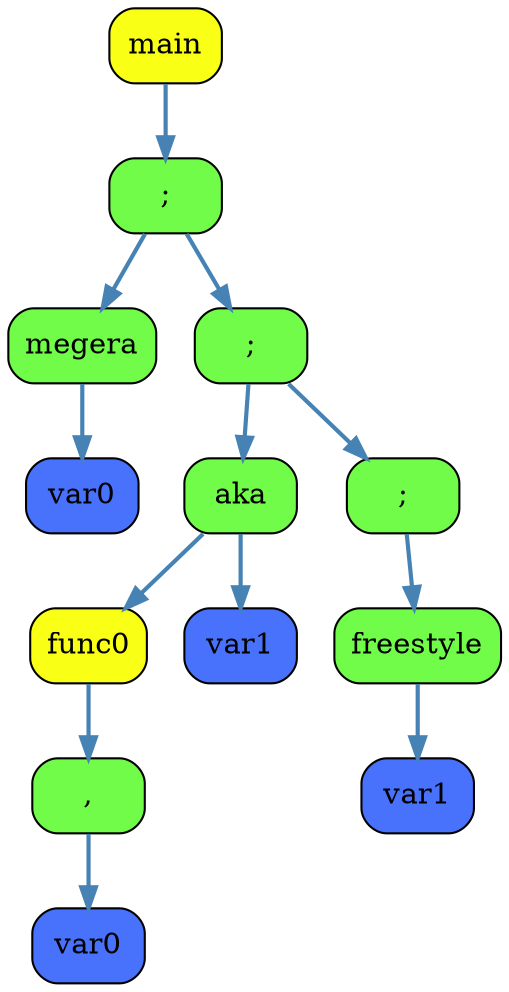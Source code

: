digraph DotGraph
{
    Node1 [shape="box", color="black", fontcolor="black", fillcolor="#F9FF15", style="rounded, filled", weight="1", label="main"];
    Node4 [shape="box", color="black", fontcolor="black", fillcolor="#70FC48", style="rounded, filled", weight="1", label=";"];
    Node9 [shape="box", color="black", fontcolor="black", fillcolor="#70FC48", style="rounded, filled", weight="1", label="megera"];
    Node20 [shape="box", color="black", fontcolor="black", fillcolor="#4871FC", style="rounded, filled", weight="1", label="var0"];
    Node9 -> Node20 [color="#4682B4", style="bold", weight="1", label=""];
    Node4 -> Node9 [color="#4682B4", style="bold", weight="1", label=""];
    Node10 [shape="box", color="black", fontcolor="black", fillcolor="#70FC48", style="rounded, filled", weight="1", label=";"];
    Node21 [shape="box", color="black", fontcolor="black", fillcolor="#70FC48", style="rounded, filled", weight="1", label="aka"];
    Node43 [shape="box", color="black", fontcolor="black", fillcolor="#F9FF15", style="rounded, filled", weight="1", label="func0"];
    Node87 [shape="box", color="black", fontcolor="black", fillcolor="#70FC48", style="rounded, filled", weight="1", label=","];
    Node175 [shape="box", color="black", fontcolor="black", fillcolor="#4871FC", style="rounded, filled", weight="1", label="var0"];
    Node87 -> Node175 [color="#4682B4", style="bold", weight="1", label=""];
    Node43 -> Node87 [color="#4682B4", style="bold", weight="1", label=""];
    Node21 -> Node43 [color="#4682B4", style="bold", weight="1", label=""];
    Node44 [shape="box", color="black", fontcolor="black", fillcolor="#4871FC", style="rounded, filled", weight="1", label="var1"];
    Node21 -> Node44 [color="#4682B4", style="bold", weight="1", label=""];
    Node10 -> Node21 [color="#4682B4", style="bold", weight="1", label=""];
    Node22 [shape="box", color="black", fontcolor="black", fillcolor="#70FC48", style="rounded, filled", weight="1", label=";"];
    Node45 [shape="box", color="black", fontcolor="black", fillcolor="#70FC48", style="rounded, filled", weight="1", label="freestyle"];
    Node92 [shape="box", color="black", fontcolor="black", fillcolor="#4871FC", style="rounded, filled", weight="1", label="var1"];
    Node45 -> Node92 [color="#4682B4", style="bold", weight="1", label=""];
    Node22 -> Node45 [color="#4682B4", style="bold", weight="1", label=""];
    Node10 -> Node22 [color="#4682B4", style="bold", weight="1", label=""];
    Node4 -> Node10 [color="#4682B4", style="bold", weight="1", label=""];
    Node1 -> Node4 [color="#4682B4", style="bold", weight="1", label=""];
}
